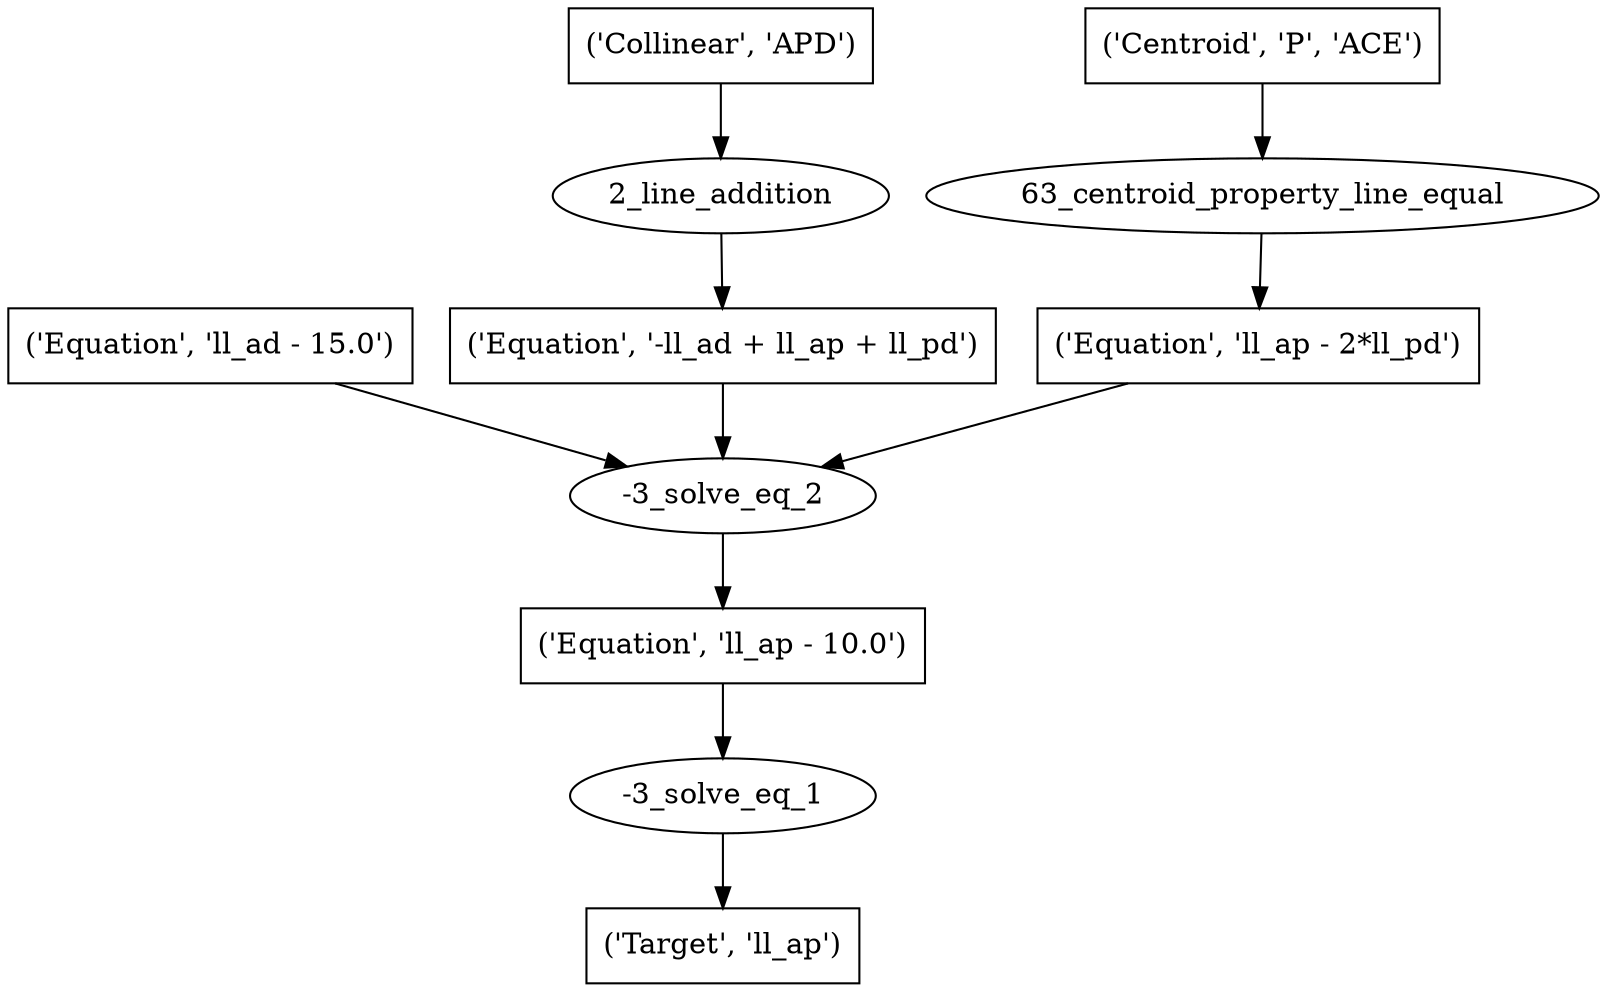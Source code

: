 digraph 81 {
	0 [label="('Target', 'll_ap')" shape=box]
	1 [label="-3_solve_eq_1"]
	1 -> 0
	2 [label="('Equation', 'll_ap - 10.0')" shape=box]
	2 -> 1
	3 [label="-3_solve_eq_2"]
	3 -> 2
	4 [label="('Equation', 'll_ad - 15.0')" shape=box]
	4 -> 3
	5 [label="('Equation', '-ll_ad + ll_ap + ll_pd')" shape=box]
	5 -> 3
	6 [label="('Equation', 'll_ap - 2*ll_pd')" shape=box]
	6 -> 3
	7 [label="2_line_addition"]
	7 -> 5
	8 [label="('Collinear', 'APD')" shape=box]
	8 -> 7
	9 [label="63_centroid_property_line_equal"]
	9 -> 6
	10 [label="('Centroid', 'P', 'ACE')" shape=box]
	10 -> 9
}
